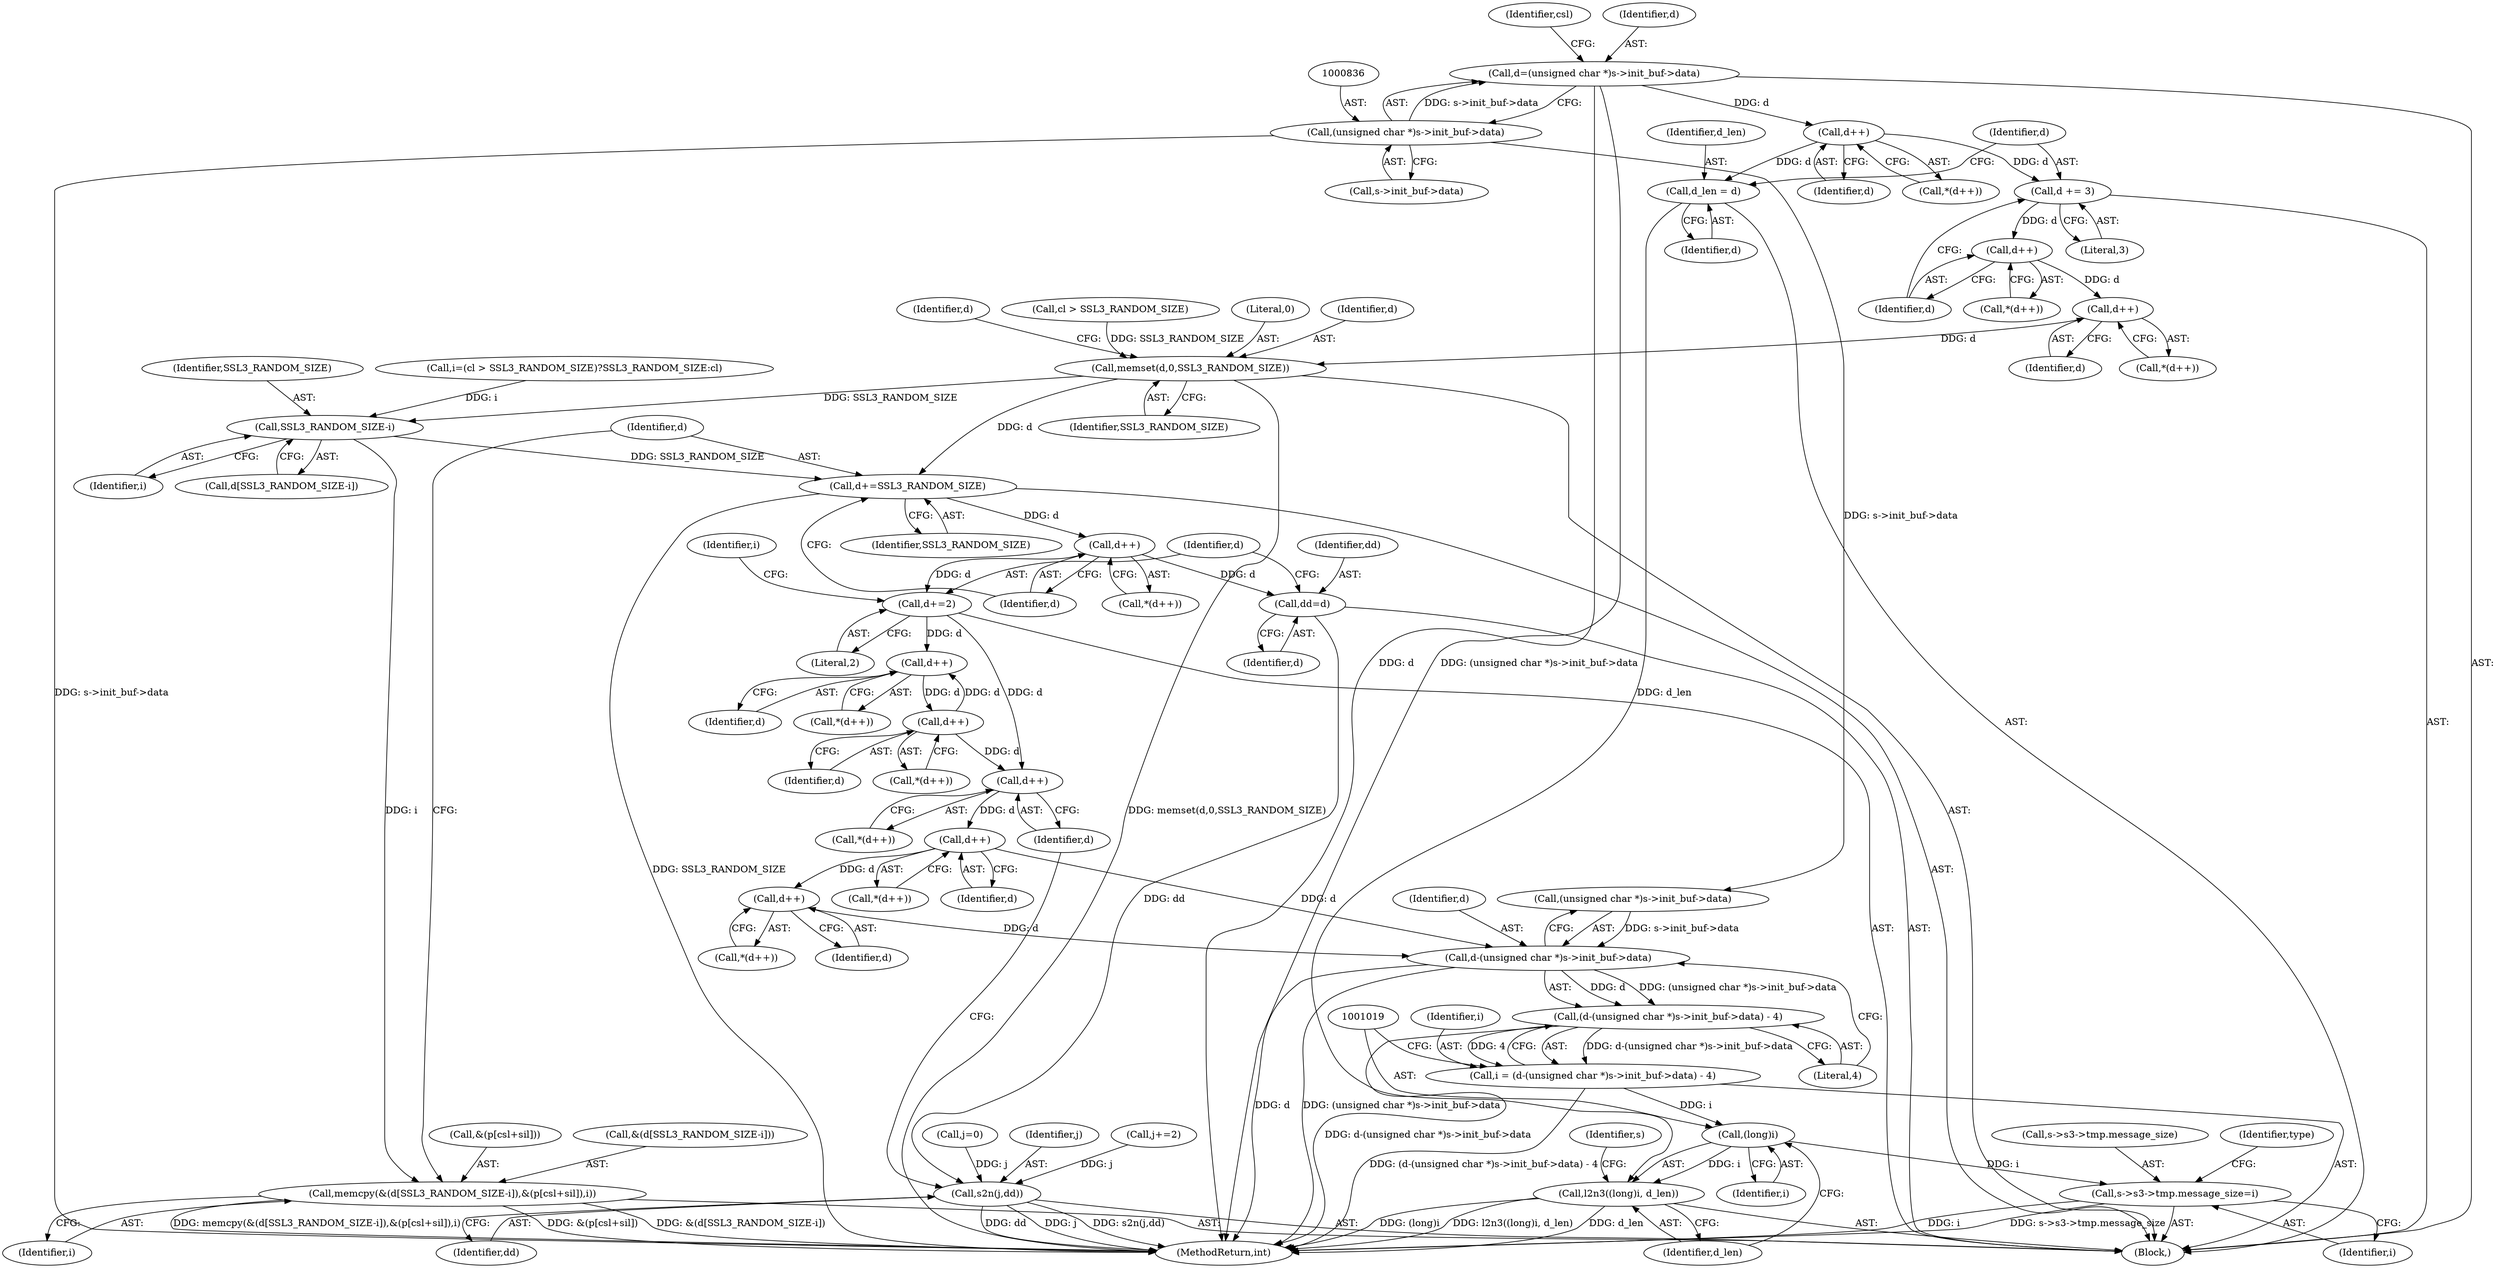 digraph "0_openssl_6ce9687b5aba5391fc0de50e18779eb676d0e04d@pointer" {
"1000833" [label="(Call,d=(unsigned char *)s->init_buf->data)"];
"1000835" [label="(Call,(unsigned char *)s->init_buf->data)"];
"1000861" [label="(Call,d++)"];
"1000864" [label="(Call,d_len = d)"];
"1001017" [label="(Call,l2n3((long)i, d_len))"];
"1000867" [label="(Call,d += 3)"];
"1000872" [label="(Call,d++)"];
"1000877" [label="(Call,d++)"];
"1000890" [label="(Call,memset(d,0,SSL3_RANDOM_SIZE))"];
"1000898" [label="(Call,SSL3_RANDOM_SIZE-i)"];
"1000894" [label="(Call,memcpy(&(d[SSL3_RANDOM_SIZE-i]),&(p[csl+sil]),i))"];
"1000908" [label="(Call,d+=SSL3_RANDOM_SIZE)"];
"1000913" [label="(Call,d++)"];
"1000919" [label="(Call,dd=d)"];
"1000964" [label="(Call,s2n(j,dd))"];
"1000922" [label="(Call,d+=2)"];
"1000945" [label="(Call,d++)"];
"1000954" [label="(Call,d++)"];
"1000969" [label="(Call,d++)"];
"1000974" [label="(Call,d++)"];
"1000999" [label="(Call,d++)"];
"1001007" [label="(Call,d-(unsigned char *)s->init_buf->data)"];
"1001006" [label="(Call,(d-(unsigned char *)s->init_buf->data) - 4)"];
"1001004" [label="(Call,i = (d-(unsigned char *)s->init_buf->data) - 4)"];
"1001018" [label="(Call,(long)i)"];
"1001040" [label="(Call,s->s3->tmp.message_size=i)"];
"1000885" [label="(Call,cl > SSL3_RANDOM_SIZE)"];
"1000922" [label="(Call,d+=2)"];
"1001009" [label="(Call,(unsigned char *)s->init_buf->data)"];
"1000866" [label="(Identifier,d)"];
"1000876" [label="(Call,*(d++))"];
"1001040" [label="(Call,s->s3->tmp.message_size=i)"];
"1000882" [label="(Call,i=(cl > SSL3_RANDOM_SIZE)?SSL3_RANDOM_SIZE:cl)"];
"1000923" [label="(Identifier,d)"];
"1000890" [label="(Call,memset(d,0,SSL3_RANDOM_SIZE))"];
"1000873" [label="(Identifier,d)"];
"1000900" [label="(Identifier,i)"];
"1000953" [label="(Call,*(d++))"];
"1000954" [label="(Call,d++)"];
"1000924" [label="(Literal,2)"];
"1001000" [label="(Identifier,d)"];
"1000899" [label="(Identifier,SSL3_RANDOM_SIZE)"];
"1000914" [label="(Identifier,d)"];
"1001026" [label="(Identifier,s)"];
"1000865" [label="(Identifier,d_len)"];
"1000877" [label="(Call,d++)"];
"1000864" [label="(Call,d_len = d)"];
"1000845" [label="(Identifier,csl)"];
"1000974" [label="(Call,d++)"];
"1000892" [label="(Literal,0)"];
"1000916" [label="(Call,j=0)"];
"1001048" [label="(Identifier,i)"];
"1000862" [label="(Identifier,d)"];
"1000901" [label="(Call,&(p[csl+sil]))"];
"1001020" [label="(Identifier,i)"];
"1000891" [label="(Identifier,d)"];
"1000927" [label="(Identifier,i)"];
"1001018" [label="(Call,(long)i)"];
"1000964" [label="(Call,s2n(j,dd))"];
"1000920" [label="(Identifier,dd)"];
"1000835" [label="(Call,(unsigned char *)s->init_buf->data)"];
"1000871" [label="(Call,*(d++))"];
"1000861" [label="(Call,d++)"];
"1001007" [label="(Call,d-(unsigned char *)s->init_buf->data)"];
"1000908" [label="(Call,d+=SSL3_RANDOM_SIZE)"];
"1000912" [label="(Call,*(d++))"];
"1000896" [label="(Call,d[SSL3_RANDOM_SIZE-i])"];
"1000966" [label="(Identifier,dd)"];
"1000898" [label="(Call,SSL3_RANDOM_SIZE-i)"];
"1000907" [label="(Identifier,i)"];
"1000837" [label="(Call,s->init_buf->data)"];
"1000860" [label="(Call,*(d++))"];
"1000834" [label="(Identifier,d)"];
"1000965" [label="(Identifier,j)"];
"1000961" [label="(Call,j+=2)"];
"1001041" [label="(Call,s->s3->tmp.message_size)"];
"1000910" [label="(Identifier,SSL3_RANDOM_SIZE)"];
"1000833" [label="(Call,d=(unsigned char *)s->init_buf->data)"];
"1000897" [label="(Identifier,d)"];
"1001006" [label="(Call,(d-(unsigned char *)s->init_buf->data) - 4)"];
"1000878" [label="(Identifier,d)"];
"1001021" [label="(Identifier,d_len)"];
"1000868" [label="(Identifier,d)"];
"1001016" [label="(Literal,4)"];
"1000968" [label="(Call,*(d++))"];
"1001051" [label="(Identifier,type)"];
"1000713" [label="(Block,)"];
"1001008" [label="(Identifier,d)"];
"1000945" [label="(Call,d++)"];
"1000894" [label="(Call,memcpy(&(d[SSL3_RANDOM_SIZE-i]),&(p[csl+sil]),i))"];
"1000999" [label="(Call,d++)"];
"1000955" [label="(Identifier,d)"];
"1000872" [label="(Call,d++)"];
"1000913" [label="(Call,d++)"];
"1000998" [label="(Call,*(d++))"];
"1000869" [label="(Literal,3)"];
"1000975" [label="(Identifier,d)"];
"1001244" [label="(MethodReturn,int)"];
"1000895" [label="(Call,&(d[SSL3_RANDOM_SIZE-i]))"];
"1000969" [label="(Call,d++)"];
"1001005" [label="(Identifier,i)"];
"1000970" [label="(Identifier,d)"];
"1000944" [label="(Call,*(d++))"];
"1000919" [label="(Call,dd=d)"];
"1000973" [label="(Call,*(d++))"];
"1001004" [label="(Call,i = (d-(unsigned char *)s->init_buf->data) - 4)"];
"1000946" [label="(Identifier,d)"];
"1000909" [label="(Identifier,d)"];
"1000893" [label="(Identifier,SSL3_RANDOM_SIZE)"];
"1000921" [label="(Identifier,d)"];
"1000867" [label="(Call,d += 3)"];
"1001017" [label="(Call,l2n3((long)i, d_len))"];
"1000833" -> "1000713"  [label="AST: "];
"1000833" -> "1000835"  [label="CFG: "];
"1000834" -> "1000833"  [label="AST: "];
"1000835" -> "1000833"  [label="AST: "];
"1000845" -> "1000833"  [label="CFG: "];
"1000833" -> "1001244"  [label="DDG: d"];
"1000833" -> "1001244"  [label="DDG: (unsigned char *)s->init_buf->data"];
"1000835" -> "1000833"  [label="DDG: s->init_buf->data"];
"1000833" -> "1000861"  [label="DDG: d"];
"1000835" -> "1000837"  [label="CFG: "];
"1000836" -> "1000835"  [label="AST: "];
"1000837" -> "1000835"  [label="AST: "];
"1000835" -> "1001244"  [label="DDG: s->init_buf->data"];
"1000835" -> "1001009"  [label="DDG: s->init_buf->data"];
"1000861" -> "1000860"  [label="AST: "];
"1000861" -> "1000862"  [label="CFG: "];
"1000862" -> "1000861"  [label="AST: "];
"1000860" -> "1000861"  [label="CFG: "];
"1000861" -> "1000864"  [label="DDG: d"];
"1000861" -> "1000867"  [label="DDG: d"];
"1000864" -> "1000713"  [label="AST: "];
"1000864" -> "1000866"  [label="CFG: "];
"1000865" -> "1000864"  [label="AST: "];
"1000866" -> "1000864"  [label="AST: "];
"1000868" -> "1000864"  [label="CFG: "];
"1000864" -> "1001017"  [label="DDG: d_len"];
"1001017" -> "1000713"  [label="AST: "];
"1001017" -> "1001021"  [label="CFG: "];
"1001018" -> "1001017"  [label="AST: "];
"1001021" -> "1001017"  [label="AST: "];
"1001026" -> "1001017"  [label="CFG: "];
"1001017" -> "1001244"  [label="DDG: d_len"];
"1001017" -> "1001244"  [label="DDG: (long)i"];
"1001017" -> "1001244"  [label="DDG: l2n3((long)i, d_len)"];
"1001018" -> "1001017"  [label="DDG: i"];
"1000867" -> "1000713"  [label="AST: "];
"1000867" -> "1000869"  [label="CFG: "];
"1000868" -> "1000867"  [label="AST: "];
"1000869" -> "1000867"  [label="AST: "];
"1000873" -> "1000867"  [label="CFG: "];
"1000867" -> "1000872"  [label="DDG: d"];
"1000872" -> "1000871"  [label="AST: "];
"1000872" -> "1000873"  [label="CFG: "];
"1000873" -> "1000872"  [label="AST: "];
"1000871" -> "1000872"  [label="CFG: "];
"1000872" -> "1000877"  [label="DDG: d"];
"1000877" -> "1000876"  [label="AST: "];
"1000877" -> "1000878"  [label="CFG: "];
"1000878" -> "1000877"  [label="AST: "];
"1000876" -> "1000877"  [label="CFG: "];
"1000877" -> "1000890"  [label="DDG: d"];
"1000890" -> "1000713"  [label="AST: "];
"1000890" -> "1000893"  [label="CFG: "];
"1000891" -> "1000890"  [label="AST: "];
"1000892" -> "1000890"  [label="AST: "];
"1000893" -> "1000890"  [label="AST: "];
"1000897" -> "1000890"  [label="CFG: "];
"1000890" -> "1001244"  [label="DDG: memset(d,0,SSL3_RANDOM_SIZE)"];
"1000885" -> "1000890"  [label="DDG: SSL3_RANDOM_SIZE"];
"1000890" -> "1000898"  [label="DDG: SSL3_RANDOM_SIZE"];
"1000890" -> "1000908"  [label="DDG: d"];
"1000898" -> "1000896"  [label="AST: "];
"1000898" -> "1000900"  [label="CFG: "];
"1000899" -> "1000898"  [label="AST: "];
"1000900" -> "1000898"  [label="AST: "];
"1000896" -> "1000898"  [label="CFG: "];
"1000882" -> "1000898"  [label="DDG: i"];
"1000898" -> "1000894"  [label="DDG: i"];
"1000898" -> "1000908"  [label="DDG: SSL3_RANDOM_SIZE"];
"1000894" -> "1000713"  [label="AST: "];
"1000894" -> "1000907"  [label="CFG: "];
"1000895" -> "1000894"  [label="AST: "];
"1000901" -> "1000894"  [label="AST: "];
"1000907" -> "1000894"  [label="AST: "];
"1000909" -> "1000894"  [label="CFG: "];
"1000894" -> "1001244"  [label="DDG: &(d[SSL3_RANDOM_SIZE-i])"];
"1000894" -> "1001244"  [label="DDG: memcpy(&(d[SSL3_RANDOM_SIZE-i]),&(p[csl+sil]),i)"];
"1000894" -> "1001244"  [label="DDG: &(p[csl+sil])"];
"1000908" -> "1000713"  [label="AST: "];
"1000908" -> "1000910"  [label="CFG: "];
"1000909" -> "1000908"  [label="AST: "];
"1000910" -> "1000908"  [label="AST: "];
"1000914" -> "1000908"  [label="CFG: "];
"1000908" -> "1001244"  [label="DDG: SSL3_RANDOM_SIZE"];
"1000908" -> "1000913"  [label="DDG: d"];
"1000913" -> "1000912"  [label="AST: "];
"1000913" -> "1000914"  [label="CFG: "];
"1000914" -> "1000913"  [label="AST: "];
"1000912" -> "1000913"  [label="CFG: "];
"1000913" -> "1000919"  [label="DDG: d"];
"1000913" -> "1000922"  [label="DDG: d"];
"1000919" -> "1000713"  [label="AST: "];
"1000919" -> "1000921"  [label="CFG: "];
"1000920" -> "1000919"  [label="AST: "];
"1000921" -> "1000919"  [label="AST: "];
"1000923" -> "1000919"  [label="CFG: "];
"1000919" -> "1000964"  [label="DDG: dd"];
"1000964" -> "1000713"  [label="AST: "];
"1000964" -> "1000966"  [label="CFG: "];
"1000965" -> "1000964"  [label="AST: "];
"1000966" -> "1000964"  [label="AST: "];
"1000970" -> "1000964"  [label="CFG: "];
"1000964" -> "1001244"  [label="DDG: j"];
"1000964" -> "1001244"  [label="DDG: s2n(j,dd)"];
"1000964" -> "1001244"  [label="DDG: dd"];
"1000961" -> "1000964"  [label="DDG: j"];
"1000916" -> "1000964"  [label="DDG: j"];
"1000922" -> "1000713"  [label="AST: "];
"1000922" -> "1000924"  [label="CFG: "];
"1000923" -> "1000922"  [label="AST: "];
"1000924" -> "1000922"  [label="AST: "];
"1000927" -> "1000922"  [label="CFG: "];
"1000922" -> "1000945"  [label="DDG: d"];
"1000922" -> "1000969"  [label="DDG: d"];
"1000945" -> "1000944"  [label="AST: "];
"1000945" -> "1000946"  [label="CFG: "];
"1000946" -> "1000945"  [label="AST: "];
"1000944" -> "1000945"  [label="CFG: "];
"1000954" -> "1000945"  [label="DDG: d"];
"1000945" -> "1000954"  [label="DDG: d"];
"1000954" -> "1000953"  [label="AST: "];
"1000954" -> "1000955"  [label="CFG: "];
"1000955" -> "1000954"  [label="AST: "];
"1000953" -> "1000954"  [label="CFG: "];
"1000954" -> "1000969"  [label="DDG: d"];
"1000969" -> "1000968"  [label="AST: "];
"1000969" -> "1000970"  [label="CFG: "];
"1000970" -> "1000969"  [label="AST: "];
"1000968" -> "1000969"  [label="CFG: "];
"1000969" -> "1000974"  [label="DDG: d"];
"1000974" -> "1000973"  [label="AST: "];
"1000974" -> "1000975"  [label="CFG: "];
"1000975" -> "1000974"  [label="AST: "];
"1000973" -> "1000974"  [label="CFG: "];
"1000974" -> "1000999"  [label="DDG: d"];
"1000974" -> "1001007"  [label="DDG: d"];
"1000999" -> "1000998"  [label="AST: "];
"1000999" -> "1001000"  [label="CFG: "];
"1001000" -> "1000999"  [label="AST: "];
"1000998" -> "1000999"  [label="CFG: "];
"1000999" -> "1001007"  [label="DDG: d"];
"1001007" -> "1001006"  [label="AST: "];
"1001007" -> "1001009"  [label="CFG: "];
"1001008" -> "1001007"  [label="AST: "];
"1001009" -> "1001007"  [label="AST: "];
"1001016" -> "1001007"  [label="CFG: "];
"1001007" -> "1001244"  [label="DDG: d"];
"1001007" -> "1001244"  [label="DDG: (unsigned char *)s->init_buf->data"];
"1001007" -> "1001006"  [label="DDG: d"];
"1001007" -> "1001006"  [label="DDG: (unsigned char *)s->init_buf->data"];
"1001009" -> "1001007"  [label="DDG: s->init_buf->data"];
"1001006" -> "1001004"  [label="AST: "];
"1001006" -> "1001016"  [label="CFG: "];
"1001016" -> "1001006"  [label="AST: "];
"1001004" -> "1001006"  [label="CFG: "];
"1001006" -> "1001244"  [label="DDG: d-(unsigned char *)s->init_buf->data"];
"1001006" -> "1001004"  [label="DDG: d-(unsigned char *)s->init_buf->data"];
"1001006" -> "1001004"  [label="DDG: 4"];
"1001004" -> "1000713"  [label="AST: "];
"1001005" -> "1001004"  [label="AST: "];
"1001019" -> "1001004"  [label="CFG: "];
"1001004" -> "1001244"  [label="DDG: (d-(unsigned char *)s->init_buf->data) - 4"];
"1001004" -> "1001018"  [label="DDG: i"];
"1001018" -> "1001020"  [label="CFG: "];
"1001019" -> "1001018"  [label="AST: "];
"1001020" -> "1001018"  [label="AST: "];
"1001021" -> "1001018"  [label="CFG: "];
"1001018" -> "1001040"  [label="DDG: i"];
"1001040" -> "1000713"  [label="AST: "];
"1001040" -> "1001048"  [label="CFG: "];
"1001041" -> "1001040"  [label="AST: "];
"1001048" -> "1001040"  [label="AST: "];
"1001051" -> "1001040"  [label="CFG: "];
"1001040" -> "1001244"  [label="DDG: s->s3->tmp.message_size"];
"1001040" -> "1001244"  [label="DDG: i"];
}
